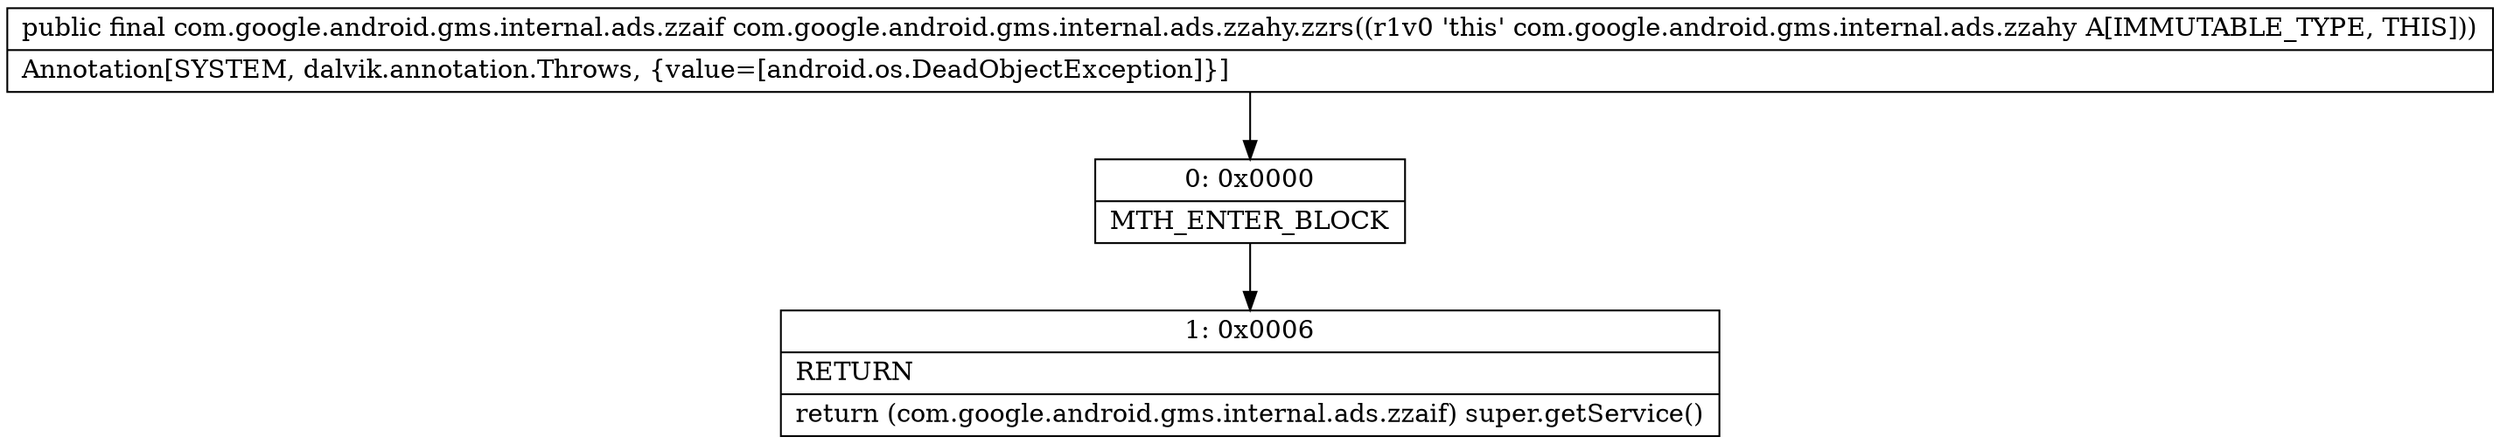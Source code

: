 digraph "CFG forcom.google.android.gms.internal.ads.zzahy.zzrs()Lcom\/google\/android\/gms\/internal\/ads\/zzaif;" {
Node_0 [shape=record,label="{0\:\ 0x0000|MTH_ENTER_BLOCK\l}"];
Node_1 [shape=record,label="{1\:\ 0x0006|RETURN\l|return (com.google.android.gms.internal.ads.zzaif) super.getService()\l}"];
MethodNode[shape=record,label="{public final com.google.android.gms.internal.ads.zzaif com.google.android.gms.internal.ads.zzahy.zzrs((r1v0 'this' com.google.android.gms.internal.ads.zzahy A[IMMUTABLE_TYPE, THIS]))  | Annotation[SYSTEM, dalvik.annotation.Throws, \{value=[android.os.DeadObjectException]\}]\l}"];
MethodNode -> Node_0;
Node_0 -> Node_1;
}

